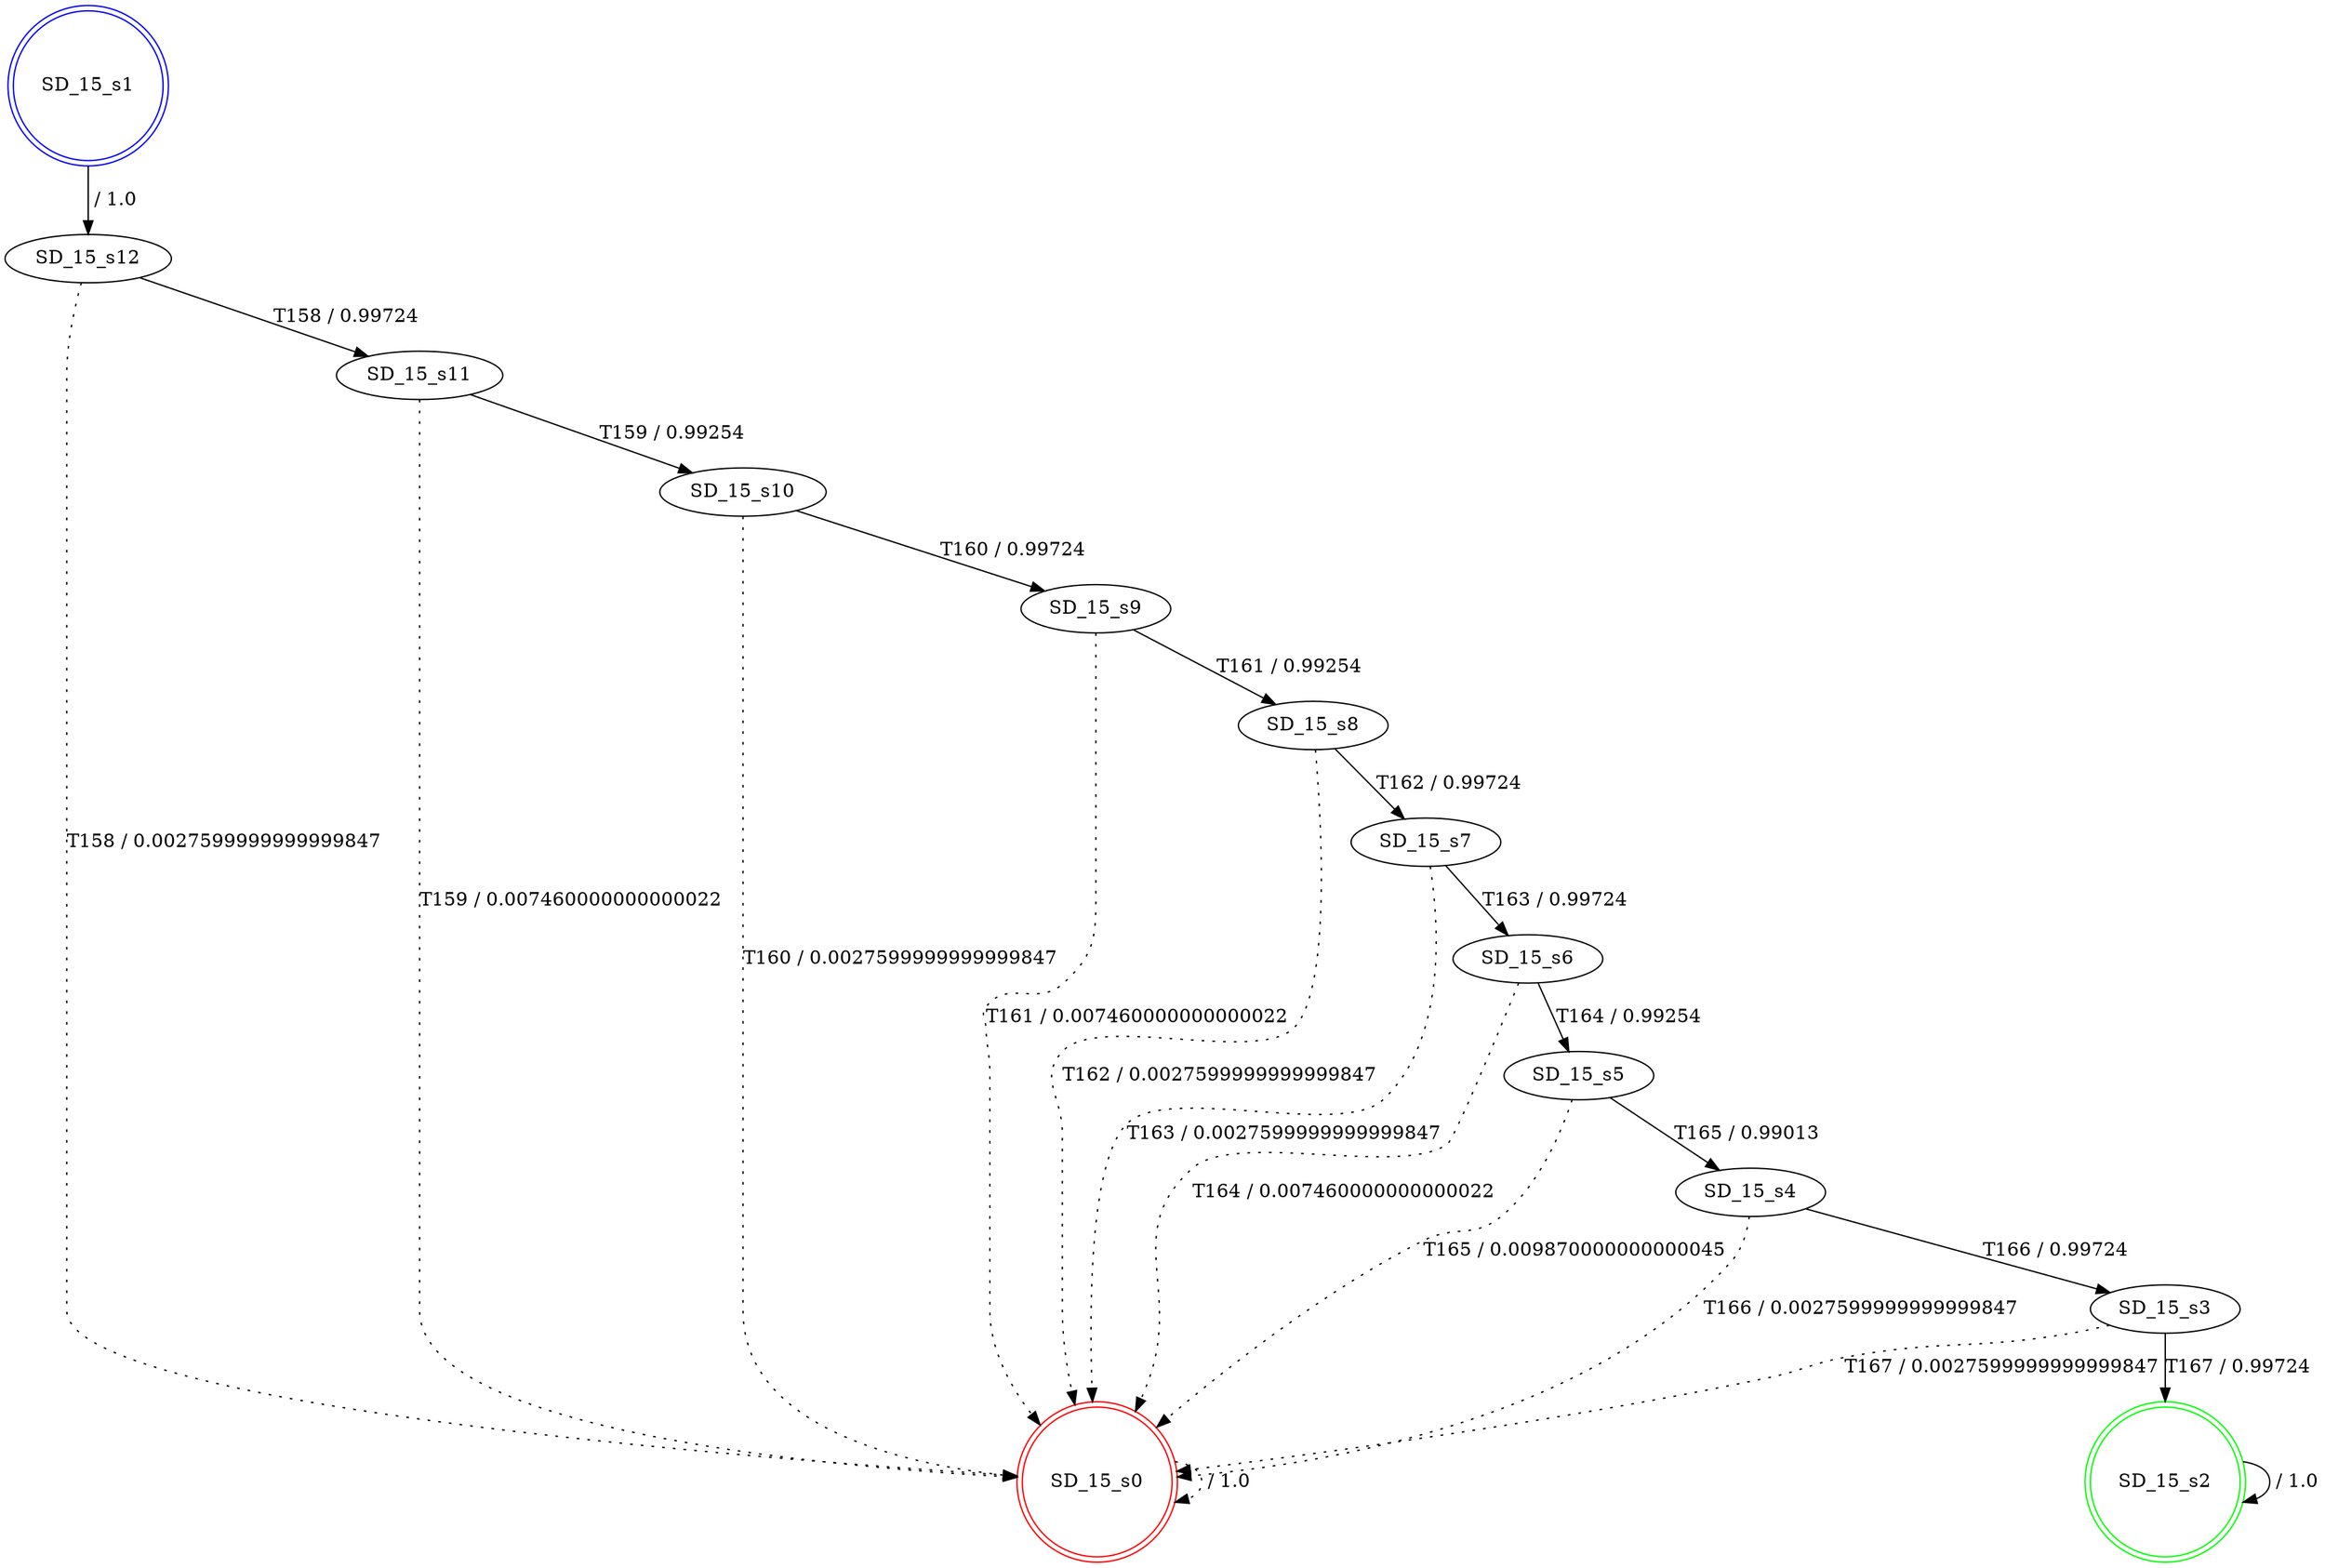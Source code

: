 digraph graphname {
SD_15_s0 [label="SD_15_s0",color=red,shape=doublecircle ];
SD_15_s1 [label="SD_15_s1",color=blue,shape=doublecircle ];
SD_15_s2 [label="SD_15_s2",color=green,shape=doublecircle ];
SD_15_s3 [label="SD_15_s3" ];
SD_15_s4 [label="SD_15_s4" ];
SD_15_s5 [label="SD_15_s5" ];
SD_15_s6 [label="SD_15_s6" ];
SD_15_s7 [label="SD_15_s7" ];
SD_15_s8 [label="SD_15_s8" ];
SD_15_s9 [label="SD_15_s9" ];
SD_15_s10 [label="SD_15_s10" ];
SD_15_s11 [label="SD_15_s11" ];
SD_15_s12 [label="SD_15_s12" ];
SD_15_s0 -> SD_15_s0 [label=" / 1.0", style=dotted];
SD_15_s1 -> SD_15_s12 [label=" / 1.0"];
SD_15_s2 -> SD_15_s2 [label=" / 1.0"];
SD_15_s3 -> SD_15_s2 [label="T167 / 0.99724"];
SD_15_s3 -> SD_15_s0 [label="T167 / 0.0027599999999999847", style=dotted];
SD_15_s4 -> SD_15_s3 [label="T166 / 0.99724"];
SD_15_s4 -> SD_15_s0 [label="T166 / 0.0027599999999999847", style=dotted];
SD_15_s5 -> SD_15_s4 [label="T165 / 0.99013"];
SD_15_s5 -> SD_15_s0 [label="T165 / 0.009870000000000045", style=dotted];
SD_15_s6 -> SD_15_s5 [label="T164 / 0.99254"];
SD_15_s6 -> SD_15_s0 [label="T164 / 0.007460000000000022", style=dotted];
SD_15_s7 -> SD_15_s6 [label="T163 / 0.99724"];
SD_15_s7 -> SD_15_s0 [label="T163 / 0.0027599999999999847", style=dotted];
SD_15_s8 -> SD_15_s7 [label="T162 / 0.99724"];
SD_15_s8 -> SD_15_s0 [label="T162 / 0.0027599999999999847", style=dotted];
SD_15_s9 -> SD_15_s8 [label="T161 / 0.99254"];
SD_15_s9 -> SD_15_s0 [label="T161 / 0.007460000000000022", style=dotted];
SD_15_s10 -> SD_15_s9 [label="T160 / 0.99724"];
SD_15_s10 -> SD_15_s0 [label="T160 / 0.0027599999999999847", style=dotted];
SD_15_s11 -> SD_15_s10 [label="T159 / 0.99254"];
SD_15_s11 -> SD_15_s0 [label="T159 / 0.007460000000000022", style=dotted];
SD_15_s12 -> SD_15_s11 [label="T158 / 0.99724"];
SD_15_s12 -> SD_15_s0 [label="T158 / 0.0027599999999999847", style=dotted];
}